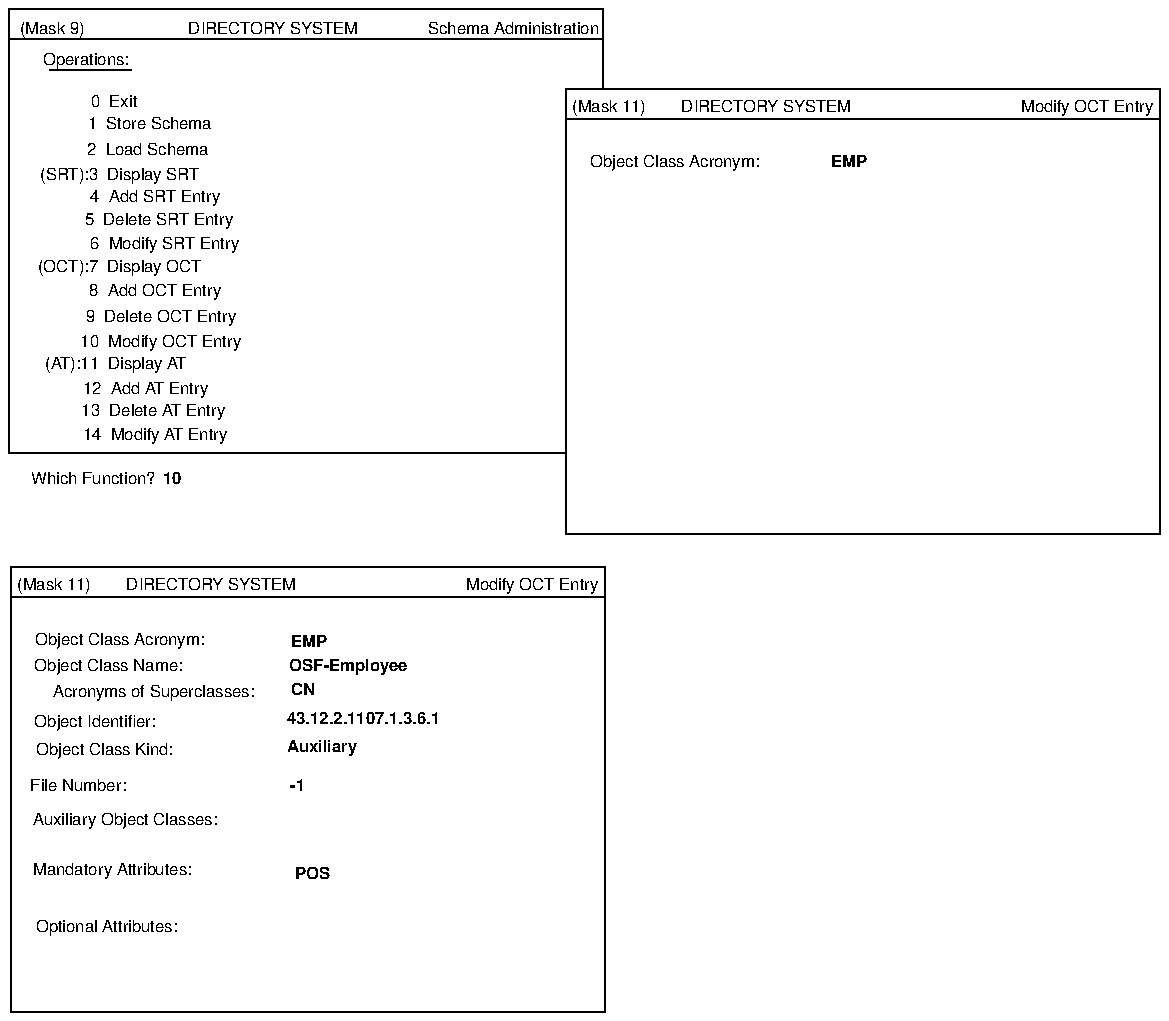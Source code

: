 ...\" @OSF_COPYRIGHT@
...\" COPYRIGHT NOTICE
...\" Copyright (c) 1990, 1991, 1992, 1993, 1994 Open Software Foundation, Inc.
...\" ALL RIGHTS RESERVED (DCE).  See the file named COPYRIGHT.DCE for
...\" the full copyright text.
...\" 
...\" HISTORY
...\" $Log: fig21.modifyoctentry.pic,v $
...\" Revision 1.1.2.1  1994/08/04  21:02:45  hal
...\" 	Create DCE GDS Admin Gd & Ref from GDS parts of Adm Gd & Cmd Ref; fix log
...\" 	[1994/08/04  20:38:28  hal]
...\"
...\" 	Create DCE GDS Admin Gd & Ref from GDS parts of Adm Gd & Cmd Ref; fix log leaders if needed
...\"
...\" 	Creating GDS Admin Gd & Ref from Admin book.extended, Cmd Ref
...\"
...\" Revision 1.1.4.4  1994/06/13  18:00:25  devobj
...\" 	cr10872 - fix copyright
...\" 	[1994/06/13  17:59:12  devobj]
...\" 
...\" Revision 1.1.4.3  1993/08/12  17:21:41  buckler
...\" 	{edit, R1.0.2}
...\" 	Prentice-Hall editorial changes.
...\" 	[1993/08/12  17:07:12  buckler]
...\" 
...\" Revision 1.1.4.2  1993/06/21  18:24:48  lmk
...\" 	{defect, 8125, R1.0.2a}
...\" 	Changed "Acronyms of Naming Attributes" to "Acronyms of Superclasses"
...\" 	[1993/06/21  18:24:11  lmk]
...\" 
...\" Revision 1.1.2.3  1993/02/23  00:05:57  rnollman
...\" 	final changes for final draft
...\" 	[1993/02/23  00:05:33  rnollman]
...\" 
...\" Revision 1.1.2.2  1993/02/20  15:13:33  rnollman
...\" 	fixed for final draft
...\" 	[1993/02/20  15:13:07  rnollman]
...\" 
...\" $EndLog$
.PS
scale = 106.667
"\f(HB\s6CN\s0\fP"  at 157, 172
"\fH\s6\s0\fP"  at 161, 171
"\fH\s6Optional Attributes:\s0\fP"  at 52, 46
"\fH\s6Mandatory Attributes:\s0\fP"  at 55, 76
"\fH\s6File Number:\s0\fP"  at 37, 121
"\fH\s6Auxiliary Object Classes:\s0\fP"  at 62, 103
"\fH\s6Object Class Kind:\s0\fP"  at 51, 140
"\fH\s6Object Identifier:\s0\fP"  at 46, 155
"\fH\s6Object Class Name:\s0\fP"  at 53, 185
"\fH\s6Schema Administration\s0\fP"  at 269, 525
"\f(HB\s6EMP\s0\fP"  at 448, 454
"\fH\s6Object Class Acronym:\s0\fP"  at 355, 454
"\fH\s6(Mask 11)\s0\fP"  at 320, 483
line   from 614, 492 \
	to 614, 470 
line   from 297, 492 \
	to 297, 255 
line   from 297, 255 \
	to 558, 255 
line   from 298, 492 \
	to 614, 492 
line   from 297, 476 \
	to 614, 476 
line   from 297, 476 \
	to 614, 476 
line   from 298, 492 \
	to 614, 492 
"\fH\s6DIRECTORY SYSTEM\s0\fP"  at 404, 483
line   from 297, 492 \
	to 297, 255 
line   from 614, 492 \
	to 614, 255 
line   from 297, 255 \
	to 614, 255 
"\fH\s6Modify OCT Entry\s0\fP"  at 575, 483
"\fH\s6(Mask 9)\s0\fP"  at 23, 525
line   from 0, 535 \
	to 0, 298 
"\fH\s6Which Function?\s0\fP"  at 45, 285
"\fH\s6\s0\fP"  at 275, 356
line   from 0, 519 \
	to 317, 519 
"\fH\s6DIRECTORY SYSTEM\s0\fP"  at 141, 525
line   from 1, 535 \
	to 317, 535 
"\fH\s614  Modify AT Entry\s0\fP"  at 78, 308
"\fH\s613  Delete AT Entry\s0\fP"  at 77, 321
"\fH\s612  Add AT Entry\s0\fP"  at 73, 333
"\fH\s6(AT):11  Display AT\s0\fP"  at 57, 346
"\fH\s610  Modify OCT Entry\s0\fP"  at 81, 358
"\fH\s69  Delete OCT Entry\s0\fP"  at 81, 371
"\fH\s68  Add OCT Entry\s0\fP"  at 78, 385
"\fH\s6(OCT):7  Display OCT\s0\fP"  at 59, 398
"\fH\s66  Modify SRT Entry\s0\fP"  at 83, 410
"\fH\s65  Delete SRT Entry\s0\fP"  at 80, 423
line   from 22, 502 \
	to 65, 502 
"\fH\s6Operations:\s0\fP"  at 41, 508
"\fH\s64  Add SRT Entry\s0\fP"  at 78, 435
"\fH\s6(SRT):3  Display SRT\s0\fP"  at 59, 447
"\fH\s62  Load Schema\s0\fP"  at 74, 460
"\fH\s61  Store Schema\s0\fP"  at 75, 474
"\fH\s60  Exit\s0\fP"  at 56, 486
line   from 317, 535 \
	to 317, 492 
line   from 0, 298 \
	to 297, 298 
"\f(HB\s610\s0\fP"  at 87, 285
"\fH\s6Modify OCT Entry\s0\fP"  at 279, 228
line   from 1, 0 \
	to 318, 0 
line   from 318, 237 \
	to 318, 0 
line   from 1, 237 \
	to 1, 0 
"\fH\s6DIRECTORY SYSTEM\s0\fP"  at 108, 228
line   from 2, 237 \
	to 318, 237 
line   from 1, 221 \
	to 318, 221 
line   from 1, 221 \
	to 318, 221 
line   from 2, 237 \
	to 318, 237 
line   from 1, 0 \
	to 262, 0 
line   from 1, 237 \
	to 1, 0 
line   from 318, 237 \
	to 318, 215 
"\fH\s6(Mask 11)\s0\fP"  at 24, 228
"\fH\s6Object Class Acronym:\s0\fP"  at 59, 199
"\fH\s6Acronyms of Superclasses:\s0\fP"  at 77, 171
"\f(HB\s6EMP\s0\fP"  at 160, 198
"\f(HB\s6OSF-Employee\s0\fP"  at 181, 185
"\f(HB\s643.12.2.1107.1.3.6.1\s0\fP"  at 189, 157
"\f(HB\s6Auxiliary\s0\fP"  at 167, 142
"\f(HB\s6POS\s0\fP"  at 162, 74
"\f(HB\s6-1\s0\fP"  at 154, 121
.PE
